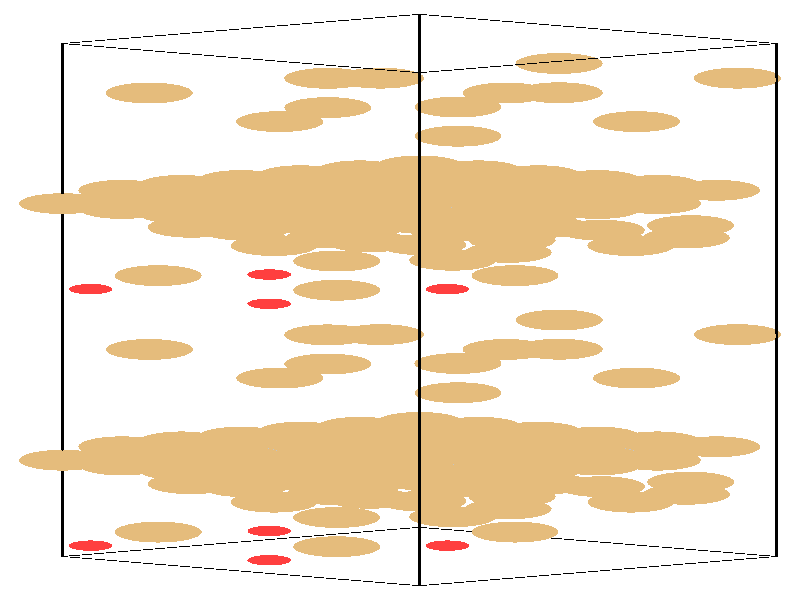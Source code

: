 #include "colors.inc"
#include "finish.inc"

global_settings {assumed_gamma 1 max_trace_level 6}
background {color White}
camera {orthographic
  right -24.28*x up 76.08*y
  direction 1.00*z
  location <0,0,50.00> look_at <0,0,0>}
light_source {<  2.00,   3.00,  40.00> color White
  area_light <0.70, 0, 0>, <0, 0.70, 0>, 3, 3
  adaptive 1 jitter}

#declare simple = finish {phong 0.7}
#declare pale = finish {ambient .5 diffuse .85 roughness .001 specular 0.200 }
#declare intermediate = finish {ambient 0.3 diffuse 0.6 specular 0.10 roughness 0.04 }
#declare vmd = finish {ambient .0 diffuse .65 phong 0.1 phong_size 40. specular 0.500 }
#declare jmol = finish {ambient .2 diffuse .6 specular 1 roughness .001 metallic}
#declare ase2 = finish {ambient 0.05 brilliance 3 diffuse 0.6 metallic specular 0.70 roughness 0.04 reflection 0.15}
#declare ase3 = finish {ambient .15 brilliance 2 diffuse .6 metallic specular 1. roughness .001 reflection .0}
#declare glass = finish {ambient .05 diffuse .3 specular 1. roughness .001}
#declare glass2 = finish {ambient .0 diffuse .3 specular 1. reflection .25 roughness .001}
#declare Rcell = 0.050;
#declare Rbond = 0.100;

#macro atom(LOC, R, COL, TRANS, FIN)
  sphere{LOC, R texture{pigment{color COL transmit TRANS} finish{FIN}}}
#end
#macro constrain(LOC, R, COL, TRANS FIN)
union{torus{R, Rcell rotate 45*z texture{pigment{color COL transmit TRANS} finish{FIN}}}
      torus{R, Rcell rotate -45*z texture{pigment{color COL transmit TRANS} finish{FIN}}}
      translate LOC}
#end

cylinder {<-10.24, -32.52, -33.83>, <  0.59, -36.23, -23.65>, Rcell pigment {Black}}
cylinder {<  0.59, -28.82, -44.00>, < 11.42, -32.52, -33.83>, Rcell pigment {Black}}
cylinder {<  0.59,  36.23, -20.33>, < 11.42,  32.52, -10.15>, Rcell pigment {Black}}
cylinder {<-10.24,  32.52, -10.15>, <  0.59,  28.82,   0.03>, Rcell pigment {Black}}
cylinder {<-10.24, -32.52, -33.83>, <  0.59, -28.82, -44.00>, Rcell pigment {Black}}
cylinder {<  0.59, -36.23, -23.65>, < 11.42, -32.52, -33.83>, Rcell pigment {Black}}
cylinder {<  0.59,  28.82,   0.03>, < 11.42,  32.52, -10.15>, Rcell pigment {Black}}
cylinder {<-10.24,  32.52, -10.15>, <  0.59,  36.23, -20.33>, Rcell pigment {Black}}
cylinder {<-10.24, -32.52, -33.83>, <-10.24,  32.52, -10.15>, Rcell pigment {Black}}
cylinder {<  0.59, -36.23, -23.65>, <  0.59,  28.82,   0.03>, Rcell pigment {Black}}
cylinder {< 11.42, -32.52, -33.83>, < 11.42,  32.52, -10.15>, Rcell pigment {Black}}
cylinder {<  0.59, -28.82, -44.00>, <  0.59,  36.23, -20.33>, Rcell pigment {Black}}
atom(<-10.24, -20.31, -29.38>, 1.32, rgb <0.78, 0.50, 0.20>, 0.0, ase3) // #0 
atom(< -8.44, -20.92, -27.68>, 1.32, rgb <0.78, 0.50, 0.20>, 0.0, ase3) // #1 
atom(< -6.63, -21.54, -25.99>, 1.32, rgb <0.78, 0.50, 0.20>, 0.0, ase3) // #2 
atom(< -8.44, -19.69, -31.08>, 1.32, rgb <0.78, 0.50, 0.20>, 0.0, ase3) // #3 
atom(< -6.63, -20.31, -29.38>, 1.32, rgb <0.78, 0.50, 0.20>, 0.0, ase3) // #4 
atom(< -4.83, -20.92, -27.68>, 1.32, rgb <0.78, 0.50, 0.20>, 0.0, ase3) // #5 
atom(< -6.63, -19.07, -32.77>, 1.32, rgb <0.78, 0.50, 0.20>, 0.0, ase3) // #6 
atom(< -4.83, -19.69, -31.08>, 1.32, rgb <0.78, 0.50, 0.20>, 0.0, ase3) // #7 
atom(< -3.02, -20.31, -29.38>, 1.32, rgb <0.78, 0.50, 0.20>, 0.0, ase3) // #8 
atom(< -8.44, -18.61, -28.76>, 1.32, rgb <0.78, 0.50, 0.20>, 0.0, ase3) // #9 
atom(< -6.63, -19.23, -27.07>, 1.32, rgb <0.78, 0.50, 0.20>, 0.0, ase3) // #10 
atom(< -4.83, -19.85, -25.37>, 1.32, rgb <0.78, 0.50, 0.20>, 0.0, ase3) // #11 
atom(< -6.63, -17.99, -30.46>, 1.32, rgb <0.78, 0.50, 0.20>, 0.0, ase3) // #12 
atom(< -4.83, -18.61, -28.76>, 1.32, rgb <0.78, 0.50, 0.20>, 0.0, ase3) // #13 
atom(< -3.02, -19.23, -27.07>, 1.32, rgb <0.78, 0.50, 0.20>, 0.0, ase3) // #14 
atom(< -4.83, -17.38, -32.15>, 1.32, rgb <0.78, 0.50, 0.20>, 0.0, ase3) // #15 
atom(< -3.02, -17.99, -30.46>, 1.32, rgb <0.78, 0.50, 0.20>, 0.0, ase3) // #16 
atom(< -1.22, -18.61, -28.76>, 1.32, rgb <0.78, 0.50, 0.20>, 0.0, ase3) // #17 
atom(<  0.69,   7.00, -12.47>, 1.32, rgb <0.78, 0.50, 0.20>, 0.0, ase3) // #18 
atom(< -2.19,  -4.42, -31.51>, 1.32, rgb <0.78, 0.50, 0.20>, 0.0, ase3) // #19 
atom(< -3.65,  -9.90, -26.87>, 1.32, rgb <0.78, 0.50, 0.20>, 0.0, ase3) // #20 
atom(< -6.34,   9.22, -21.40>, 1.32, rgb <0.78, 0.50, 0.20>, 0.0, ase3) // #21 
atom(<  1.60,   5.04, -13.14>, 1.32, rgb <0.78, 0.50, 0.20>, 0.0, ase3) // #22 
atom(<  8.82,   9.43, -16.13>, 1.32, rgb <0.78, 0.50, 0.20>, 0.0, ase3) // #23 
atom(<  3.49,   3.09, -19.32>, 1.32, rgb <0.78, 0.50, 0.20>, 0.0, ase3) // #24 
atom(< -0.59,  -4.39, -24.16>, 1.32, rgb <0.78, 0.50, 0.20>, 0.0, ase3) // #25 
atom(<  8.69,   7.88, -21.84>, 1.32, rgb <0.78, 0.50, 0.20>, 0.0, ase3) // #26 
atom(<  1.44,   1.38, -22.14>, 0.66, rgb <1.00, 0.05, 0.05>, 0.0, ase3) // #27 
atom(<  1.02, -21.32, -20.36>, 0.76, rgb <0.56, 0.56, 0.56>, 0.0, ase3) // #28 
atom(<-10.24,  12.22, -17.54>, 1.32, rgb <0.78, 0.50, 0.20>, 0.0, ase3) // #29 
atom(< -8.44,  11.60, -15.85>, 1.32, rgb <0.78, 0.50, 0.20>, 0.0, ase3) // #30 
atom(< -6.63,  10.98, -14.15>, 1.32, rgb <0.78, 0.50, 0.20>, 0.0, ase3) // #31 
atom(< -8.44,  12.83, -19.24>, 1.32, rgb <0.78, 0.50, 0.20>, 0.0, ase3) // #32 
atom(< -6.63,  12.22, -17.54>, 1.32, rgb <0.78, 0.50, 0.20>, 0.0, ase3) // #33 
atom(< -4.83,  11.60, -15.85>, 1.32, rgb <0.78, 0.50, 0.20>, 0.0, ase3) // #34 
atom(< -6.63,  13.45, -20.93>, 1.32, rgb <0.78, 0.50, 0.20>, 0.0, ase3) // #35 
atom(< -4.83,  12.83, -19.24>, 1.32, rgb <0.78, 0.50, 0.20>, 0.0, ase3) // #36 
atom(< -3.02,  12.22, -17.54>, 1.32, rgb <0.78, 0.50, 0.20>, 0.0, ase3) // #37 
atom(< -8.44,  13.91, -16.92>, 1.32, rgb <0.78, 0.50, 0.20>, 0.0, ase3) // #38 
atom(< -6.63,  13.29, -15.23>, 1.32, rgb <0.78, 0.50, 0.20>, 0.0, ase3) // #39 
atom(< -4.83,  12.68, -13.53>, 1.32, rgb <0.78, 0.50, 0.20>, 0.0, ase3) // #40 
atom(< -6.63,  14.53, -18.62>, 1.32, rgb <0.78, 0.50, 0.20>, 0.0, ase3) // #41 
atom(< -4.83,  13.91, -16.92>, 1.32, rgb <0.78, 0.50, 0.20>, 0.0, ase3) // #42 
atom(< -3.02,  13.29, -15.23>, 1.32, rgb <0.78, 0.50, 0.20>, 0.0, ase3) // #43 
atom(< -4.83,  15.15, -20.32>, 1.32, rgb <0.78, 0.50, 0.20>, 0.0, ase3) // #44 
atom(< -3.02,  14.53, -18.62>, 1.32, rgb <0.78, 0.50, 0.20>, 0.0, ase3) // #45 
atom(< -1.22,  13.91, -16.92>, 1.32, rgb <0.78, 0.50, 0.20>, 0.0, ase3) // #46 
atom(<  0.69, -25.52, -24.31>, 1.32, rgb <0.78, 0.50, 0.20>, 0.0, ase3) // #47 
atom(< -2.19,  28.11, -19.67>, 1.32, rgb <0.78, 0.50, 0.20>, 0.0, ase3) // #48 
atom(< -3.65,  22.62, -15.03>, 1.32, rgb <0.78, 0.50, 0.20>, 0.0, ase3) // #49 
atom(< -6.34, -23.30, -33.24>, 1.32, rgb <0.78, 0.50, 0.20>, 0.0, ase3) // #50 
atom(<  1.60, -27.48, -24.98>, 1.32, rgb <0.78, 0.50, 0.20>, 0.0, ase3) // #51 
atom(<  8.82, -23.09, -27.97>, 1.32, rgb <0.78, 0.50, 0.20>, 0.0, ase3) // #52 
atom(<  3.49, -29.43, -31.15>, 1.32, rgb <0.78, 0.50, 0.20>, 0.0, ase3) // #53 
atom(< -0.59,  28.13, -12.32>, 1.32, rgb <0.78, 0.50, 0.20>, 0.0, ase3) // #54 
atom(<  8.69, -24.64, -33.67>, 1.32, rgb <0.78, 0.50, 0.20>, 0.0, ase3) // #55 
atom(<  1.44, -31.15, -33.98>, 0.66, rgb <1.00, 0.05, 0.05>, 0.0, ase3) // #56 
atom(<  1.02,  11.20,  -8.52>, 0.76, rgb <0.56, 0.56, 0.56>, 0.0, ase3) // #57 
atom(< -4.83, -18.45, -34.47>, 1.32, rgb <0.78, 0.50, 0.20>, 0.0, ase3) // #58 
atom(< -3.02, -19.07, -32.77>, 1.32, rgb <0.78, 0.50, 0.20>, 0.0, ase3) // #59 
atom(< -1.22, -19.69, -31.08>, 1.32, rgb <0.78, 0.50, 0.20>, 0.0, ase3) // #60 
atom(< -3.02, -17.84, -36.16>, 1.32, rgb <0.78, 0.50, 0.20>, 0.0, ase3) // #61 
atom(< -1.22, -18.45, -34.47>, 1.32, rgb <0.78, 0.50, 0.20>, 0.0, ase3) // #62 
atom(<  0.59, -19.07, -32.77>, 1.32, rgb <0.78, 0.50, 0.20>, 0.0, ase3) // #63 
atom(< -1.22, -17.22, -37.86>, 1.32, rgb <0.78, 0.50, 0.20>, 0.0, ase3) // #64 
atom(<  0.59, -17.84, -36.16>, 1.32, rgb <0.78, 0.50, 0.20>, 0.0, ase3) // #65 
atom(<  2.39, -18.45, -34.47>, 1.32, rgb <0.78, 0.50, 0.20>, 0.0, ase3) // #66 
atom(< -3.02, -16.76, -33.85>, 1.32, rgb <0.78, 0.50, 0.20>, 0.0, ase3) // #67 
atom(< -1.22, -17.38, -32.15>, 1.32, rgb <0.78, 0.50, 0.20>, 0.0, ase3) // #68 
atom(<  0.59, -17.99, -30.46>, 1.32, rgb <0.78, 0.50, 0.20>, 0.0, ase3) // #69 
atom(< -1.22, -16.14, -35.55>, 1.32, rgb <0.78, 0.50, 0.20>, 0.0, ase3) // #70 
atom(<  0.59, -16.76, -33.85>, 1.32, rgb <0.78, 0.50, 0.20>, 0.0, ase3) // #71 
atom(<  2.39, -17.38, -32.15>, 1.32, rgb <0.78, 0.50, 0.20>, 0.0, ase3) // #72 
atom(<  0.59, -15.52, -37.24>, 1.32, rgb <0.78, 0.50, 0.20>, 0.0, ase3) // #73 
atom(<  2.39, -16.14, -35.55>, 1.32, rgb <0.78, 0.50, 0.20>, 0.0, ase3) // #74 
atom(<  4.20, -16.76, -33.85>, 1.32, rgb <0.78, 0.50, 0.20>, 0.0, ase3) // #75 
atom(<  6.11,   8.85, -17.56>, 1.32, rgb <0.78, 0.50, 0.20>, 0.0, ase3) // #76 
atom(< -7.61,  -6.27, -26.42>, 1.32, rgb <0.78, 0.50, 0.20>, 0.0, ase3) // #77 
atom(<  1.76,  -8.05, -31.96>, 1.32, rgb <0.78, 0.50, 0.20>, 0.0, ase3) // #78 
atom(< -0.93,  11.07, -26.49>, 1.32, rgb <0.78, 0.50, 0.20>, 0.0, ase3) // #79 
atom(<  7.01,   6.90, -18.23>, 1.32, rgb <0.78, 0.50, 0.20>, 0.0, ase3) // #80 
atom(<  3.40,   7.58, -11.05>, 1.32, rgb <0.78, 0.50, 0.20>, 0.0, ase3) // #81 
atom(< -1.92,   1.24, -14.23>, 1.32, rgb <0.78, 0.50, 0.20>, 0.0, ase3) // #82 
atom(<  4.83,  -2.54, -29.25>, 1.32, rgb <0.78, 0.50, 0.20>, 0.0, ase3) // #83 
atom(<  3.28,   6.03, -16.75>, 1.32, rgb <0.78, 0.50, 0.20>, 0.0, ase3) // #84 
atom(< -3.97,  -0.48, -17.05>, 0.66, rgb <1.00, 0.05, 0.05>, 0.0, ase3) // #85 
atom(<  6.44, -19.47, -25.45>, 0.76, rgb <0.56, 0.56, 0.56>, 0.0, ase3) // #86 
atom(< -4.83,  14.07, -22.63>, 1.32, rgb <0.78, 0.50, 0.20>, 0.0, ase3) // #87 
atom(< -3.02,  13.45, -20.93>, 1.32, rgb <0.78, 0.50, 0.20>, 0.0, ase3) // #88 
atom(< -1.22,  12.83, -19.24>, 1.32, rgb <0.78, 0.50, 0.20>, 0.0, ase3) // #89 
atom(< -3.02,  14.69, -24.33>, 1.32, rgb <0.78, 0.50, 0.20>, 0.0, ase3) // #90 
atom(< -1.22,  14.07, -22.63>, 1.32, rgb <0.78, 0.50, 0.20>, 0.0, ase3) // #91 
atom(<  0.59,  13.45, -20.93>, 1.32, rgb <0.78, 0.50, 0.20>, 0.0, ase3) // #92 
atom(< -1.22,  15.30, -26.02>, 1.32, rgb <0.78, 0.50, 0.20>, 0.0, ase3) // #93 
atom(<  0.59,  14.69, -24.33>, 1.32, rgb <0.78, 0.50, 0.20>, 0.0, ase3) // #94 
atom(<  2.39,  14.07, -22.63>, 1.32, rgb <0.78, 0.50, 0.20>, 0.0, ase3) // #95 
atom(< -3.02,  15.76, -22.01>, 1.32, rgb <0.78, 0.50, 0.20>, 0.0, ase3) // #96 
atom(< -1.22,  15.15, -20.32>, 1.32, rgb <0.78, 0.50, 0.20>, 0.0, ase3) // #97 
atom(<  0.59,  14.53, -18.62>, 1.32, rgb <0.78, 0.50, 0.20>, 0.0, ase3) // #98 
atom(< -1.22,  16.38, -23.71>, 1.32, rgb <0.78, 0.50, 0.20>, 0.0, ase3) // #99 
atom(<  0.59,  15.76, -22.01>, 1.32, rgb <0.78, 0.50, 0.20>, 0.0, ase3) // #100 
atom(<  2.39,  15.15, -20.32>, 1.32, rgb <0.78, 0.50, 0.20>, 0.0, ase3) // #101 
atom(<  0.59,  17.00, -25.41>, 1.32, rgb <0.78, 0.50, 0.20>, 0.0, ase3) // #102 
atom(<  2.39,  16.38, -23.71>, 1.32, rgb <0.78, 0.50, 0.20>, 0.0, ase3) // #103 
atom(<  4.20,  15.76, -22.01>, 1.32, rgb <0.78, 0.50, 0.20>, 0.0, ase3) // #104 
atom(<  6.11, -23.67, -29.40>, 1.32, rgb <0.78, 0.50, 0.20>, 0.0, ase3) // #105 
atom(< -7.61,  26.25, -14.58>, 1.32, rgb <0.78, 0.50, 0.20>, 0.0, ase3) // #106 
atom(<  1.76,  24.47, -20.12>, 1.32, rgb <0.78, 0.50, 0.20>, 0.0, ase3) // #107 
atom(< -0.93, -21.45, -38.33>, 1.32, rgb <0.78, 0.50, 0.20>, 0.0, ase3) // #108 
atom(<  7.01, -25.63, -30.07>, 1.32, rgb <0.78, 0.50, 0.20>, 0.0, ase3) // #109 
atom(<  3.40, -24.94, -22.88>, 1.32, rgb <0.78, 0.50, 0.20>, 0.0, ase3) // #110 
atom(< -1.92, -31.28, -26.06>, 1.32, rgb <0.78, 0.50, 0.20>, 0.0, ase3) // #111 
atom(<  4.83,  29.99, -17.41>, 1.32, rgb <0.78, 0.50, 0.20>, 0.0, ase3) // #112 
atom(<  3.28, -26.49, -28.59>, 1.32, rgb <0.78, 0.50, 0.20>, 0.0, ase3) // #113 
atom(< -3.97, -33.00, -28.89>, 0.66, rgb <1.00, 0.05, 0.05>, 0.0, ase3) // #114 
atom(<  6.44,  13.05, -13.61>, 0.76, rgb <0.56, 0.56, 0.56>, 0.0, ase3) // #115 
atom(< -4.83, -22.16, -24.29>, 1.32, rgb <0.78, 0.50, 0.20>, 0.0, ase3) // #116 
atom(< -3.02, -22.78, -22.59>, 1.32, rgb <0.78, 0.50, 0.20>, 0.0, ase3) // #117 
atom(< -1.22, -23.39, -20.90>, 1.32, rgb <0.78, 0.50, 0.20>, 0.0, ase3) // #118 
atom(< -3.02, -21.54, -25.99>, 1.32, rgb <0.78, 0.50, 0.20>, 0.0, ase3) // #119 
atom(< -1.22, -22.16, -24.29>, 1.32, rgb <0.78, 0.50, 0.20>, 0.0, ase3) // #120 
atom(<  0.59, -22.78, -22.59>, 1.32, rgb <0.78, 0.50, 0.20>, 0.0, ase3) // #121 
atom(< -1.22, -20.92, -27.68>, 1.32, rgb <0.78, 0.50, 0.20>, 0.0, ase3) // #122 
atom(<  0.59, -21.54, -25.99>, 1.32, rgb <0.78, 0.50, 0.20>, 0.0, ase3) // #123 
atom(<  2.39, -22.16, -24.29>, 1.32, rgb <0.78, 0.50, 0.20>, 0.0, ase3) // #124 
atom(< -3.02, -20.46, -23.67>, 1.32, rgb <0.78, 0.50, 0.20>, 0.0, ase3) // #125 
atom(< -1.22, -21.08, -21.98>, 1.32, rgb <0.78, 0.50, 0.20>, 0.0, ase3) // #126 
atom(<  0.59, -21.70, -20.28>, 1.32, rgb <0.78, 0.50, 0.20>, 0.0, ase3) // #127 
atom(< -1.22, -19.85, -25.37>, 1.32, rgb <0.78, 0.50, 0.20>, 0.0, ase3) // #128 
atom(<  0.59, -20.46, -23.67>, 1.32, rgb <0.78, 0.50, 0.20>, 0.0, ase3) // #129 
atom(<  2.39, -21.08, -21.98>, 1.32, rgb <0.78, 0.50, 0.20>, 0.0, ase3) // #130 
atom(<  0.59, -19.23, -27.07>, 1.32, rgb <0.78, 0.50, 0.20>, 0.0, ase3) // #131 
atom(<  2.39, -19.85, -25.37>, 1.32, rgb <0.78, 0.50, 0.20>, 0.0, ase3) // #132 
atom(<  4.20, -20.46, -23.67>, 1.32, rgb <0.78, 0.50, 0.20>, 0.0, ase3) // #133 
atom(< -4.72,   8.85, -17.56>, 1.32, rgb <0.78, 0.50, 0.20>, 0.0, ase3) // #134 
atom(<  3.22,  -6.27, -26.42>, 1.32, rgb <0.78, 0.50, 0.20>, 0.0, ase3) // #135 
atom(<  1.76, -11.76, -21.78>, 1.32, rgb <0.78, 0.50, 0.20>, 0.0, ase3) // #136 
atom(< -0.93,   7.37, -16.31>, 1.32, rgb <0.78, 0.50, 0.20>, 0.0, ase3) // #137 
atom(< -3.82,   6.90, -18.23>, 1.32, rgb <0.78, 0.50, 0.20>, 0.0, ase3) // #138 
atom(<  3.40,  11.28, -21.22>, 1.32, rgb <0.78, 0.50, 0.20>, 0.0, ase3) // #139 
atom(< -1.92,   4.94, -24.40>, 1.32, rgb <0.78, 0.50, 0.20>, 0.0, ase3) // #140 
atom(<  4.83,  -6.24, -19.07>, 1.32, rgb <0.78, 0.50, 0.20>, 0.0, ase3) // #141 
atom(<  3.28,   9.73, -26.93>, 1.32, rgb <0.78, 0.50, 0.20>, 0.0, ase3) // #142 
atom(< -3.97,   3.23, -27.23>, 0.66, rgb <1.00, 0.05, 0.05>, 0.0, ase3) // #143 
atom(< -4.39, -19.47, -25.45>, 0.76, rgb <0.56, 0.56, 0.56>, 0.0, ase3) // #144 
atom(< -4.83,  10.36, -12.45>, 1.32, rgb <0.78, 0.50, 0.20>, 0.0, ase3) // #145 
atom(< -3.02,   9.75, -10.76>, 1.32, rgb <0.78, 0.50, 0.20>, 0.0, ase3) // #146 
atom(< -1.22,   9.13,  -9.06>, 1.32, rgb <0.78, 0.50, 0.20>, 0.0, ase3) // #147 
atom(< -3.02,  10.98, -14.15>, 1.32, rgb <0.78, 0.50, 0.20>, 0.0, ase3) // #148 
atom(< -1.22,  10.36, -12.45>, 1.32, rgb <0.78, 0.50, 0.20>, 0.0, ase3) // #149 
atom(<  0.59,   9.75, -10.76>, 1.32, rgb <0.78, 0.50, 0.20>, 0.0, ase3) // #150 
atom(< -1.22,  11.60, -15.85>, 1.32, rgb <0.78, 0.50, 0.20>, 0.0, ase3) // #151 
atom(<  0.59,  10.98, -14.15>, 1.32, rgb <0.78, 0.50, 0.20>, 0.0, ase3) // #152 
atom(<  2.39,  10.36, -12.45>, 1.32, rgb <0.78, 0.50, 0.20>, 0.0, ase3) // #153 
atom(< -3.02,  12.06, -11.84>, 1.32, rgb <0.78, 0.50, 0.20>, 0.0, ase3) // #154 
atom(< -1.22,  11.44, -10.14>, 1.32, rgb <0.78, 0.50, 0.20>, 0.0, ase3) // #155 
atom(<  0.59,  10.83,  -8.44>, 1.32, rgb <0.78, 0.50, 0.20>, 0.0, ase3) // #156 
atom(< -1.22,  12.68, -13.53>, 1.32, rgb <0.78, 0.50, 0.20>, 0.0, ase3) // #157 
atom(<  0.59,  12.06, -11.84>, 1.32, rgb <0.78, 0.50, 0.20>, 0.0, ase3) // #158 
atom(<  2.39,  11.44, -10.14>, 1.32, rgb <0.78, 0.50, 0.20>, 0.0, ase3) // #159 
atom(<  0.59,  13.29, -15.23>, 1.32, rgb <0.78, 0.50, 0.20>, 0.0, ase3) // #160 
atom(<  2.39,  12.68, -13.53>, 1.32, rgb <0.78, 0.50, 0.20>, 0.0, ase3) // #161 
atom(<  4.20,  12.06, -11.84>, 1.32, rgb <0.78, 0.50, 0.20>, 0.0, ase3) // #162 
atom(< -4.72, -23.67, -29.40>, 1.32, rgb <0.78, 0.50, 0.20>, 0.0, ase3) // #163 
atom(<  3.22,  26.25, -14.58>, 1.32, rgb <0.78, 0.50, 0.20>, 0.0, ase3) // #164 
atom(<  1.76,  20.77,  -9.94>, 1.32, rgb <0.78, 0.50, 0.20>, 0.0, ase3) // #165 
atom(< -0.93, -25.15, -28.15>, 1.32, rgb <0.78, 0.50, 0.20>, 0.0, ase3) // #166 
atom(< -3.82, -25.63, -30.07>, 1.32, rgb <0.78, 0.50, 0.20>, 0.0, ase3) // #167 
atom(<  3.40, -21.24, -33.06>, 1.32, rgb <0.78, 0.50, 0.20>, 0.0, ase3) // #168 
atom(< -1.92, -27.58, -36.24>, 1.32, rgb <0.78, 0.50, 0.20>, 0.0, ase3) // #169 
atom(<  4.83,  26.28,  -7.23>, 1.32, rgb <0.78, 0.50, 0.20>, 0.0, ase3) // #170 
atom(<  3.28, -22.79, -38.76>, 1.32, rgb <0.78, 0.50, 0.20>, 0.0, ase3) // #171 
atom(< -3.97, -29.29, -39.07>, 0.66, rgb <1.00, 0.05, 0.05>, 0.0, ase3) // #172 
atom(< -4.39,  13.05, -13.61>, 0.76, rgb <0.56, 0.56, 0.56>, 0.0, ase3) // #173 
atom(<  0.59, -20.31, -29.38>, 1.32, rgb <0.78, 0.50, 0.20>, 0.0, ase3) // #174 
atom(<  2.39, -20.92, -27.68>, 1.32, rgb <0.78, 0.50, 0.20>, 0.0, ase3) // #175 
atom(<  4.20, -21.54, -25.99>, 1.32, rgb <0.78, 0.50, 0.20>, 0.0, ase3) // #176 
atom(<  2.39, -19.69, -31.08>, 1.32, rgb <0.78, 0.50, 0.20>, 0.0, ase3) // #177 
atom(<  4.20, -20.31, -29.38>, 1.32, rgb <0.78, 0.50, 0.20>, 0.0, ase3) // #178 
atom(<  6.00, -20.92, -27.68>, 1.32, rgb <0.78, 0.50, 0.20>, 0.0, ase3) // #179 
atom(<  4.20, -19.07, -32.77>, 1.32, rgb <0.78, 0.50, 0.20>, 0.0, ase3) // #180 
atom(<  6.00, -19.69, -31.08>, 1.32, rgb <0.78, 0.50, 0.20>, 0.0, ase3) // #181 
atom(<  7.81, -20.31, -29.38>, 1.32, rgb <0.78, 0.50, 0.20>, 0.0, ase3) // #182 
atom(<  2.39, -18.61, -28.76>, 1.32, rgb <0.78, 0.50, 0.20>, 0.0, ase3) // #183 
atom(<  4.20, -19.23, -27.07>, 1.32, rgb <0.78, 0.50, 0.20>, 0.0, ase3) // #184 
atom(<  6.00, -19.85, -25.37>, 1.32, rgb <0.78, 0.50, 0.20>, 0.0, ase3) // #185 
atom(<  4.20, -17.99, -30.46>, 1.32, rgb <0.78, 0.50, 0.20>, 0.0, ase3) // #186 
atom(<  6.00, -18.61, -28.76>, 1.32, rgb <0.78, 0.50, 0.20>, 0.0, ase3) // #187 
atom(<  7.81, -19.23, -27.07>, 1.32, rgb <0.78, 0.50, 0.20>, 0.0, ase3) // #188 
atom(<  6.00, -17.38, -32.15>, 1.32, rgb <0.78, 0.50, 0.20>, 0.0, ase3) // #189 
atom(<  7.81, -17.99, -30.46>, 1.32, rgb <0.78, 0.50, 0.20>, 0.0, ase3) // #190 
atom(<  9.61, -18.61, -28.76>, 1.32, rgb <0.78, 0.50, 0.20>, 0.0, ase3) // #191 
atom(<  0.69,  10.70, -22.65>, 1.32, rgb <0.78, 0.50, 0.20>, 0.0, ase3) // #192 
atom(< -2.19,  -8.12, -21.33>, 1.32, rgb <0.78, 0.50, 0.20>, 0.0, ase3) // #193 
atom(<  7.18,  -9.90, -26.87>, 1.32, rgb <0.78, 0.50, 0.20>, 0.0, ase3) // #194 
atom(<  4.49,   9.22, -21.40>, 1.32, rgb <0.78, 0.50, 0.20>, 0.0, ase3) // #195 
atom(<  1.60,   8.75, -23.32>, 1.32, rgb <0.78, 0.50, 0.20>, 0.0, ase3) // #196 
atom(< -2.01,   9.43, -16.13>, 1.32, rgb <0.78, 0.50, 0.20>, 0.0, ase3) // #197 
atom(< -7.34,   3.09, -19.32>, 1.32, rgb <0.78, 0.50, 0.20>, 0.0, ase3) // #198 
atom(< 10.24,  -4.39, -24.16>, 1.32, rgb <0.78, 0.50, 0.20>, 0.0, ase3) // #199 
atom(< -2.14,   7.88, -21.84>, 1.32, rgb <0.78, 0.50, 0.20>, 0.0, ase3) // #200 
atom(< -9.39,   1.38, -22.14>, 0.66, rgb <1.00, 0.05, 0.05>, 0.0, ase3) // #201 
atom(<  1.02, -17.62, -30.54>, 0.76, rgb <0.56, 0.56, 0.56>, 0.0, ase3) // #202 
atom(<  0.59,  12.22, -17.54>, 1.32, rgb <0.78, 0.50, 0.20>, 0.0, ase3) // #203 
atom(<  2.39,  11.60, -15.85>, 1.32, rgb <0.78, 0.50, 0.20>, 0.0, ase3) // #204 
atom(<  4.20,  10.98, -14.15>, 1.32, rgb <0.78, 0.50, 0.20>, 0.0, ase3) // #205 
atom(<  2.39,  12.83, -19.24>, 1.32, rgb <0.78, 0.50, 0.20>, 0.0, ase3) // #206 
atom(<  4.20,  12.22, -17.54>, 1.32, rgb <0.78, 0.50, 0.20>, 0.0, ase3) // #207 
atom(<  6.00,  11.60, -15.85>, 1.32, rgb <0.78, 0.50, 0.20>, 0.0, ase3) // #208 
atom(<  4.20,  13.45, -20.93>, 1.32, rgb <0.78, 0.50, 0.20>, 0.0, ase3) // #209 
atom(<  6.00,  12.83, -19.24>, 1.32, rgb <0.78, 0.50, 0.20>, 0.0, ase3) // #210 
atom(<  7.81,  12.22, -17.54>, 1.32, rgb <0.78, 0.50, 0.20>, 0.0, ase3) // #211 
atom(<  2.39,  13.91, -16.92>, 1.32, rgb <0.78, 0.50, 0.20>, 0.0, ase3) // #212 
atom(<  4.20,  13.29, -15.23>, 1.32, rgb <0.78, 0.50, 0.20>, 0.0, ase3) // #213 
atom(<  6.00,  12.68, -13.53>, 1.32, rgb <0.78, 0.50, 0.20>, 0.0, ase3) // #214 
atom(<  4.20,  14.53, -18.62>, 1.32, rgb <0.78, 0.50, 0.20>, 0.0, ase3) // #215 
atom(<  6.00,  13.91, -16.92>, 1.32, rgb <0.78, 0.50, 0.20>, 0.0, ase3) // #216 
atom(<  7.81,  13.29, -15.23>, 1.32, rgb <0.78, 0.50, 0.20>, 0.0, ase3) // #217 
atom(<  6.00,  15.15, -20.32>, 1.32, rgb <0.78, 0.50, 0.20>, 0.0, ase3) // #218 
atom(<  7.81,  14.53, -18.62>, 1.32, rgb <0.78, 0.50, 0.20>, 0.0, ase3) // #219 
atom(<  9.61,  13.91, -16.92>, 1.32, rgb <0.78, 0.50, 0.20>, 0.0, ase3) // #220 
atom(<  0.69, -21.82, -34.48>, 1.32, rgb <0.78, 0.50, 0.20>, 0.0, ase3) // #221 
atom(< -2.19,  24.40,  -9.49>, 1.32, rgb <0.78, 0.50, 0.20>, 0.0, ase3) // #222 
atom(<  7.18,  22.62, -15.03>, 1.32, rgb <0.78, 0.50, 0.20>, 0.0, ase3) // #223 
atom(<  4.49, -23.30, -33.24>, 1.32, rgb <0.78, 0.50, 0.20>, 0.0, ase3) // #224 
atom(<  1.60, -23.77, -35.16>, 1.32, rgb <0.78, 0.50, 0.20>, 0.0, ase3) // #225 
atom(< -2.01, -23.09, -27.97>, 1.32, rgb <0.78, 0.50, 0.20>, 0.0, ase3) // #226 
atom(< -7.34, -29.43, -31.15>, 1.32, rgb <0.78, 0.50, 0.20>, 0.0, ase3) // #227 
atom(< 10.24,  28.13, -12.32>, 1.32, rgb <0.78, 0.50, 0.20>, 0.0, ase3) // #228 
atom(< -2.14, -24.64, -33.67>, 1.32, rgb <0.78, 0.50, 0.20>, 0.0, ase3) // #229 
atom(< -9.39, -31.15, -33.98>, 0.66, rgb <1.00, 0.05, 0.05>, 0.0, ase3) // #230 
atom(<  1.02,  14.90, -18.70>, 0.76, rgb <0.56, 0.56, 0.56>, 0.0, ase3) // #231 
